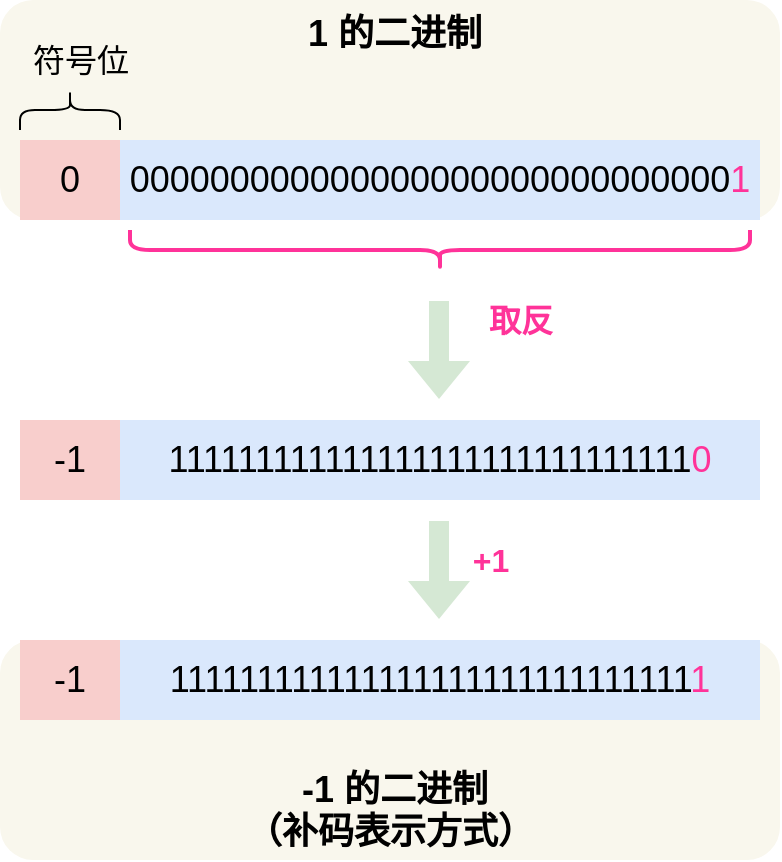 <mxfile version="13.9.9" type="github">
  <diagram id="S3g1AtW_GWSsKj88Omnw" name="第 1 页">
    <mxGraphModel dx="830" dy="745" grid="1" gridSize="10" guides="1" tooltips="1" connect="1" arrows="1" fold="1" page="1" pageScale="1" pageWidth="827" pageHeight="1169" math="0" shadow="0">
      <root>
        <mxCell id="0" />
        <mxCell id="1" parent="0" />
        <mxCell id="Lg3zGEu8TLLvqU8AoGIa-34" value="&lt;font style=&quot;font-size: 18px&quot;&gt;&lt;b&gt;&amp;nbsp;-1 的二进制&lt;br&gt;（补码表示方式）&lt;/b&gt;&lt;/font&gt;" style="rounded=1;whiteSpace=wrap;html=1;fontSize=16;verticalAlign=bottom;fillColor=#f9f7ed;strokeColor=none;" vertex="1" parent="1">
          <mxGeometry x="120" y="510" width="390" height="110" as="geometry" />
        </mxCell>
        <mxCell id="Lg3zGEu8TLLvqU8AoGIa-33" value="&lt;font size=&quot;1&quot;&gt;&lt;b style=&quot;font-size: 18px&quot;&gt;&amp;nbsp;1 的二进制&lt;/b&gt;&lt;/font&gt;" style="rounded=1;whiteSpace=wrap;html=1;fontSize=16;verticalAlign=top;fillColor=#f9f7ed;strokeColor=none;" vertex="1" parent="1">
          <mxGeometry x="120" y="190" width="390" height="110" as="geometry" />
        </mxCell>
        <mxCell id="Lg3zGEu8TLLvqU8AoGIa-10" value="-1" style="rounded=0;whiteSpace=wrap;html=1;fontSize=18;fillColor=#f8cecc;strokeColor=none;" vertex="1" parent="1">
          <mxGeometry x="130" y="400" width="50" height="40" as="geometry" />
        </mxCell>
        <mxCell id="Lg3zGEu8TLLvqU8AoGIa-11" value="111111111111111111111111111111&lt;font color=&quot;#ff3399&quot;&gt;0&lt;/font&gt;" style="rounded=0;whiteSpace=wrap;html=1;fontSize=18;fillColor=#dae8fc;strokeColor=none;" vertex="1" parent="1">
          <mxGeometry x="180" y="400" width="320" height="40" as="geometry" />
        </mxCell>
        <mxCell id="Lg3zGEu8TLLvqU8AoGIa-17" value="0" style="rounded=0;whiteSpace=wrap;html=1;fontSize=18;fillColor=#f8cecc;strokeColor=none;" vertex="1" parent="1">
          <mxGeometry x="130" y="260" width="50" height="40" as="geometry" />
        </mxCell>
        <mxCell id="Lg3zGEu8TLLvqU8AoGIa-18" value="000000000000000000000000000000&lt;font color=&quot;#ff3399&quot;&gt;1&lt;/font&gt;" style="rounded=0;whiteSpace=wrap;html=1;fontSize=18;fillColor=#dae8fc;strokeColor=none;" vertex="1" parent="1">
          <mxGeometry x="180" y="260" width="320" height="40" as="geometry" />
        </mxCell>
        <mxCell id="Lg3zGEu8TLLvqU8AoGIa-19" value="符号位" style="text;html=1;align=center;verticalAlign=middle;resizable=0;points=[];autosize=1;fontSize=16;" vertex="1" parent="1">
          <mxGeometry x="130" y="210" width="60" height="20" as="geometry" />
        </mxCell>
        <mxCell id="Lg3zGEu8TLLvqU8AoGIa-21" value="" style="shape=curlyBracket;whiteSpace=wrap;html=1;rounded=1;fontSize=16;rotation=90;" vertex="1" parent="1">
          <mxGeometry x="145" y="220" width="20" height="50" as="geometry" />
        </mxCell>
        <mxCell id="Lg3zGEu8TLLvqU8AoGIa-22" value="" style="shape=curlyBracket;whiteSpace=wrap;html=1;rounded=1;fontSize=16;rotation=-90;labelBackgroundColor=#ffffff;fontColor=#FF3399;strokeColor=#FF3399;strokeWidth=2;" vertex="1" parent="1">
          <mxGeometry x="330" y="160" width="20" height="310" as="geometry" />
        </mxCell>
        <mxCell id="Lg3zGEu8TLLvqU8AoGIa-23" value="" style="shape=flexArrow;endArrow=classic;html=1;fillColor=#d5e8d4;strokeColor=none;" edge="1" parent="1">
          <mxGeometry width="50" height="50" relative="1" as="geometry">
            <mxPoint x="339.5" y="340" as="sourcePoint" />
            <mxPoint x="339.5" y="390" as="targetPoint" />
          </mxGeometry>
        </mxCell>
        <mxCell id="Lg3zGEu8TLLvqU8AoGIa-25" value="&lt;font style=&quot;font-size: 16px;&quot;&gt;取反&lt;/font&gt;" style="text;html=1;align=center;verticalAlign=middle;resizable=0;points=[];autosize=1;fontSize=16;fontStyle=1;fontColor=#FF3399;" vertex="1" parent="1">
          <mxGeometry x="355" y="340" width="50" height="20" as="geometry" />
        </mxCell>
        <mxCell id="Lg3zGEu8TLLvqU8AoGIa-28" value="-1" style="rounded=0;whiteSpace=wrap;html=1;fontSize=18;fillColor=#f8cecc;strokeColor=none;" vertex="1" parent="1">
          <mxGeometry x="130" y="510" width="50" height="40" as="geometry" />
        </mxCell>
        <mxCell id="Lg3zGEu8TLLvqU8AoGIa-29" value="111111111111111111111111111111&lt;font color=&quot;#ff3399&quot;&gt;1&lt;/font&gt;" style="rounded=0;whiteSpace=wrap;html=1;fontSize=18;fillColor=#dae8fc;strokeColor=none;" vertex="1" parent="1">
          <mxGeometry x="180" y="510" width="320" height="40" as="geometry" />
        </mxCell>
        <mxCell id="Lg3zGEu8TLLvqU8AoGIa-30" value="" style="shape=flexArrow;endArrow=classic;html=1;fillColor=#d5e8d4;strokeColor=none;" edge="1" parent="1">
          <mxGeometry width="50" height="50" relative="1" as="geometry">
            <mxPoint x="339.5" y="450" as="sourcePoint" />
            <mxPoint x="339.5" y="500" as="targetPoint" />
          </mxGeometry>
        </mxCell>
        <mxCell id="Lg3zGEu8TLLvqU8AoGIa-31" value="&lt;font style=&quot;font-size: 16px;&quot;&gt;+1&lt;/font&gt;" style="text;html=1;align=center;verticalAlign=middle;resizable=0;points=[];autosize=1;fontSize=16;fontStyle=1;fontColor=#FF3399;" vertex="1" parent="1">
          <mxGeometry x="350" y="460" width="30" height="20" as="geometry" />
        </mxCell>
      </root>
    </mxGraphModel>
  </diagram>
</mxfile>
